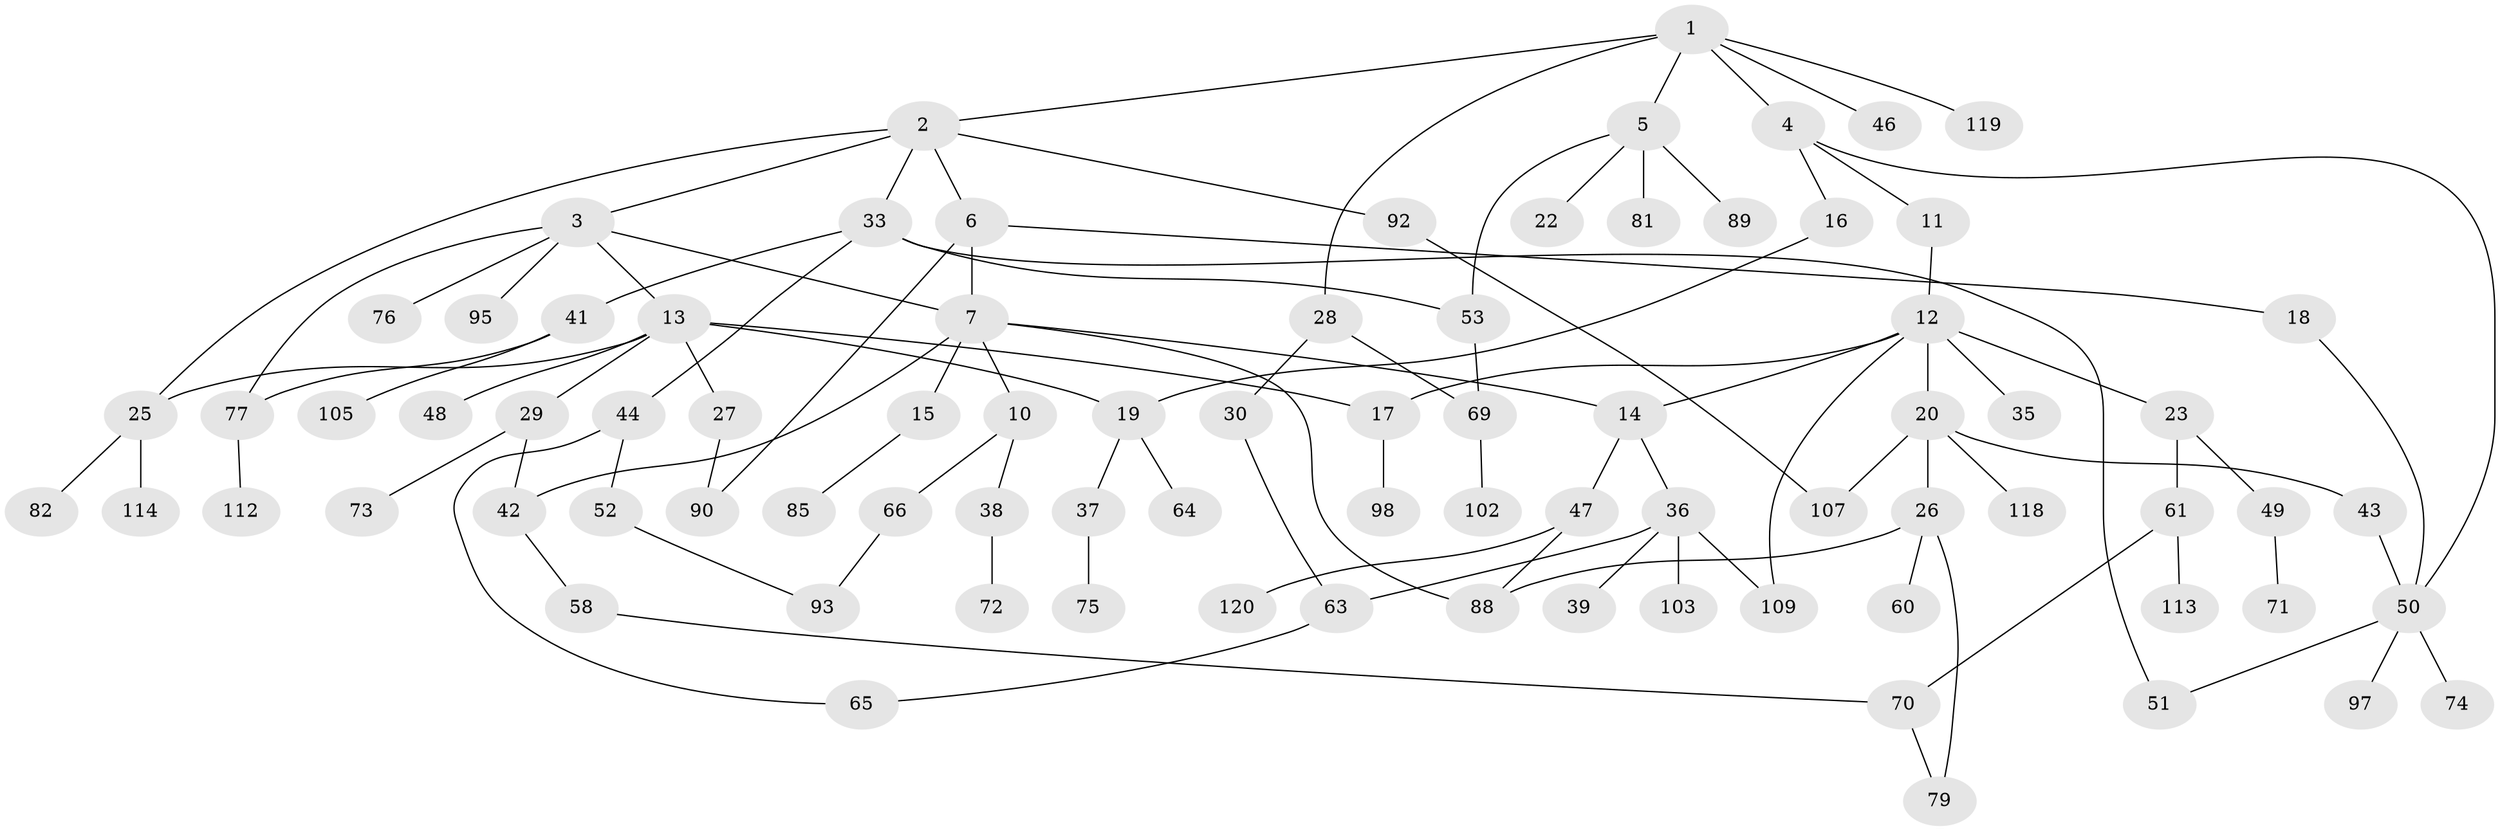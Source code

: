 // original degree distribution, {6: 0.049586776859504134, 4: 0.0743801652892562, 5: 0.04132231404958678, 3: 0.19008264462809918, 2: 0.2892561983471074, 8: 0.008264462809917356, 1: 0.34710743801652894}
// Generated by graph-tools (version 1.1) at 2025/10/02/27/25 16:10:55]
// undirected, 83 vertices, 104 edges
graph export_dot {
graph [start="1"]
  node [color=gray90,style=filled];
  1;
  2 [super="+9"];
  3 [super="+54"];
  4 [super="+104"];
  5 [super="+24"];
  6 [super="+56"];
  7 [super="+8"];
  10 [super="+78"];
  11 [super="+67"];
  12 [super="+55"];
  13 [super="+83"];
  14;
  15 [super="+40"];
  16 [super="+86"];
  17 [super="+21"];
  18;
  19;
  20 [super="+34"];
  22;
  23 [super="+45"];
  25 [super="+59"];
  26 [super="+32"];
  27;
  28 [super="+101"];
  29;
  30 [super="+31"];
  33 [super="+108"];
  35;
  36 [super="+106"];
  37 [super="+57"];
  38;
  39;
  41 [super="+110"];
  42 [super="+121"];
  43;
  44 [super="+68"];
  46;
  47 [super="+96"];
  48;
  49;
  50 [super="+116"];
  51 [super="+99"];
  52;
  53;
  58;
  60;
  61 [super="+62"];
  63;
  64 [super="+87"];
  65 [super="+117"];
  66 [super="+91"];
  69 [super="+100"];
  70 [super="+115"];
  71;
  72;
  73 [super="+84"];
  74;
  75;
  76;
  77;
  79 [super="+80"];
  81;
  82 [super="+111"];
  85;
  88;
  89;
  90;
  92 [super="+94"];
  93;
  95;
  97;
  98;
  102;
  103;
  105;
  107;
  109;
  112;
  113;
  114;
  118;
  119;
  120;
  1 -- 2;
  1 -- 4;
  1 -- 5;
  1 -- 28;
  1 -- 46;
  1 -- 119;
  2 -- 3;
  2 -- 6;
  2 -- 33;
  2 -- 92;
  2 -- 25;
  3 -- 13;
  3 -- 76;
  3 -- 95;
  3 -- 7;
  3 -- 77;
  4 -- 11;
  4 -- 16;
  4 -- 50;
  5 -- 22;
  5 -- 89;
  5 -- 81;
  5 -- 53;
  6 -- 7;
  6 -- 18;
  6 -- 90;
  7 -- 10;
  7 -- 15;
  7 -- 42;
  7 -- 88;
  7 -- 14;
  10 -- 38;
  10 -- 66;
  11 -- 12;
  12 -- 20;
  12 -- 23;
  12 -- 35;
  12 -- 17;
  12 -- 109;
  12 -- 14;
  13 -- 17 [weight=2];
  13 -- 27;
  13 -- 29;
  13 -- 48;
  13 -- 25;
  13 -- 19;
  14 -- 36;
  14 -- 47;
  15 -- 85;
  16 -- 19;
  17 -- 98;
  18 -- 50;
  19 -- 37;
  19 -- 64;
  20 -- 26;
  20 -- 43;
  20 -- 107;
  20 -- 118;
  23 -- 49;
  23 -- 61;
  25 -- 82;
  25 -- 114;
  26 -- 88;
  26 -- 60;
  26 -- 79;
  27 -- 90;
  28 -- 30;
  28 -- 69;
  29 -- 73;
  29 -- 42;
  30 -- 63;
  33 -- 41;
  33 -- 44;
  33 -- 53;
  33 -- 51;
  36 -- 39;
  36 -- 63;
  36 -- 103;
  36 -- 109;
  37 -- 75;
  38 -- 72;
  41 -- 105;
  41 -- 77;
  42 -- 58;
  43 -- 50;
  44 -- 52;
  44 -- 65;
  47 -- 88;
  47 -- 120;
  49 -- 71;
  50 -- 51;
  50 -- 74;
  50 -- 97;
  52 -- 93;
  53 -- 69;
  58 -- 70;
  61 -- 70;
  61 -- 113;
  63 -- 65;
  66 -- 93;
  69 -- 102;
  70 -- 79;
  77 -- 112;
  92 -- 107;
}
